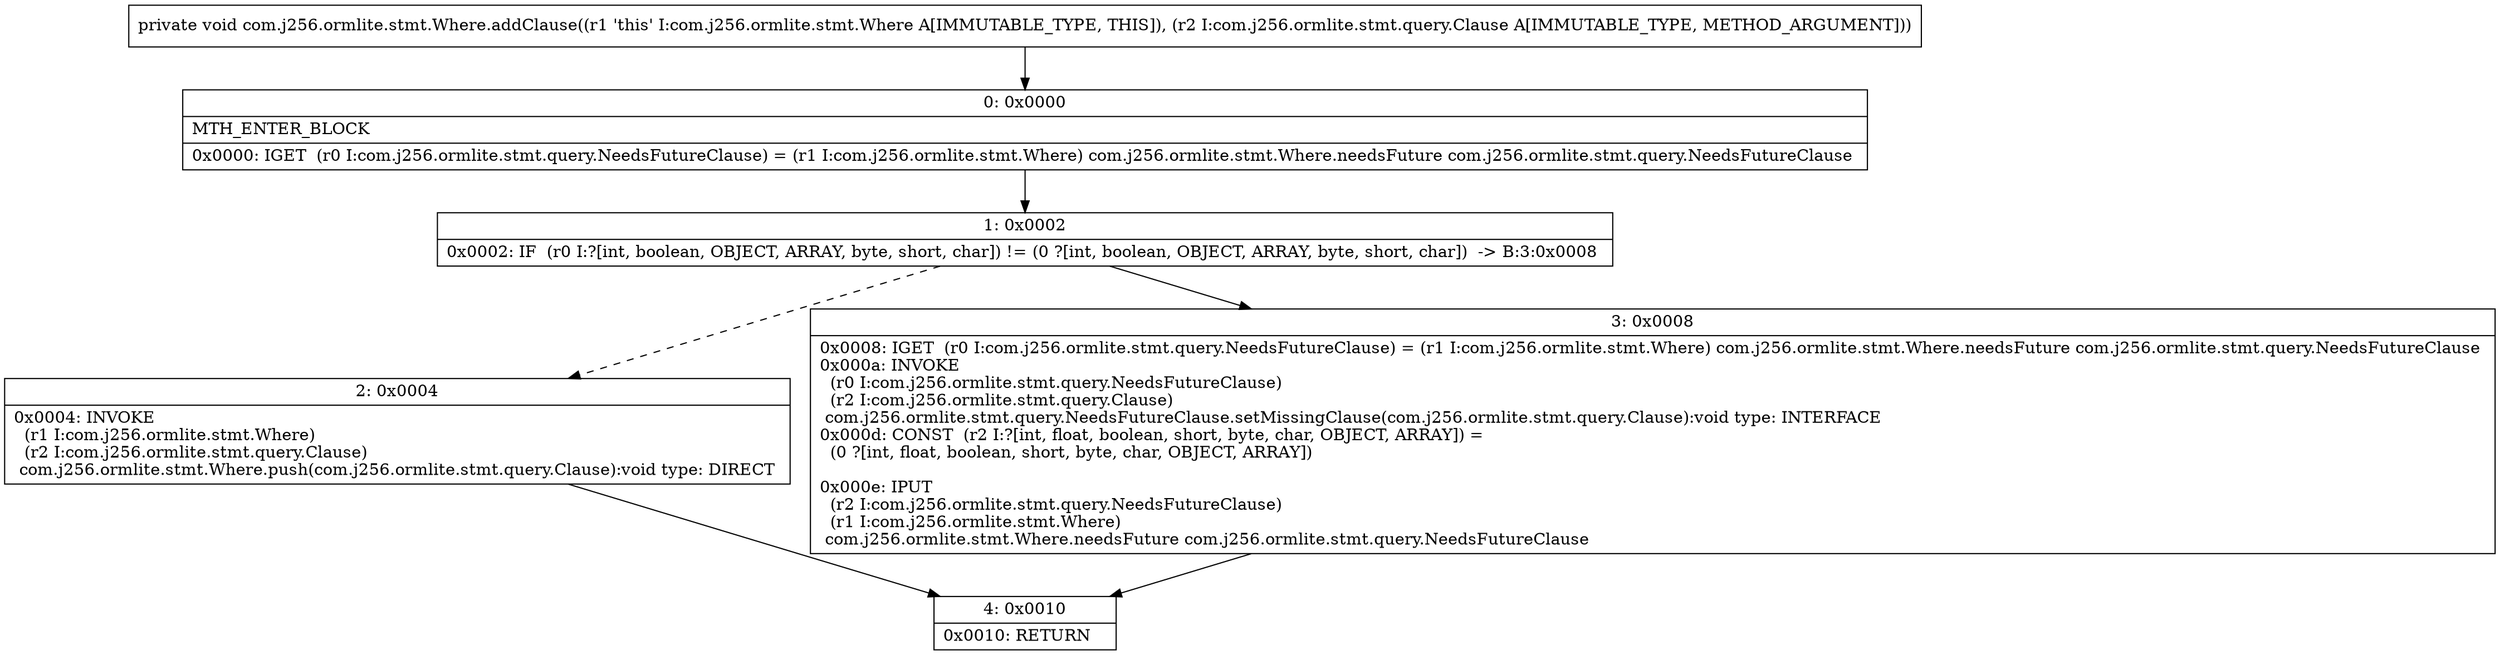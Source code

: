 digraph "CFG forcom.j256.ormlite.stmt.Where.addClause(Lcom\/j256\/ormlite\/stmt\/query\/Clause;)V" {
Node_0 [shape=record,label="{0\:\ 0x0000|MTH_ENTER_BLOCK\l|0x0000: IGET  (r0 I:com.j256.ormlite.stmt.query.NeedsFutureClause) = (r1 I:com.j256.ormlite.stmt.Where) com.j256.ormlite.stmt.Where.needsFuture com.j256.ormlite.stmt.query.NeedsFutureClause \l}"];
Node_1 [shape=record,label="{1\:\ 0x0002|0x0002: IF  (r0 I:?[int, boolean, OBJECT, ARRAY, byte, short, char]) != (0 ?[int, boolean, OBJECT, ARRAY, byte, short, char])  \-\> B:3:0x0008 \l}"];
Node_2 [shape=record,label="{2\:\ 0x0004|0x0004: INVOKE  \l  (r1 I:com.j256.ormlite.stmt.Where)\l  (r2 I:com.j256.ormlite.stmt.query.Clause)\l com.j256.ormlite.stmt.Where.push(com.j256.ormlite.stmt.query.Clause):void type: DIRECT \l}"];
Node_3 [shape=record,label="{3\:\ 0x0008|0x0008: IGET  (r0 I:com.j256.ormlite.stmt.query.NeedsFutureClause) = (r1 I:com.j256.ormlite.stmt.Where) com.j256.ormlite.stmt.Where.needsFuture com.j256.ormlite.stmt.query.NeedsFutureClause \l0x000a: INVOKE  \l  (r0 I:com.j256.ormlite.stmt.query.NeedsFutureClause)\l  (r2 I:com.j256.ormlite.stmt.query.Clause)\l com.j256.ormlite.stmt.query.NeedsFutureClause.setMissingClause(com.j256.ormlite.stmt.query.Clause):void type: INTERFACE \l0x000d: CONST  (r2 I:?[int, float, boolean, short, byte, char, OBJECT, ARRAY]) = \l  (0 ?[int, float, boolean, short, byte, char, OBJECT, ARRAY])\l \l0x000e: IPUT  \l  (r2 I:com.j256.ormlite.stmt.query.NeedsFutureClause)\l  (r1 I:com.j256.ormlite.stmt.Where)\l com.j256.ormlite.stmt.Where.needsFuture com.j256.ormlite.stmt.query.NeedsFutureClause \l}"];
Node_4 [shape=record,label="{4\:\ 0x0010|0x0010: RETURN   \l}"];
MethodNode[shape=record,label="{private void com.j256.ormlite.stmt.Where.addClause((r1 'this' I:com.j256.ormlite.stmt.Where A[IMMUTABLE_TYPE, THIS]), (r2 I:com.j256.ormlite.stmt.query.Clause A[IMMUTABLE_TYPE, METHOD_ARGUMENT])) }"];
MethodNode -> Node_0;
Node_0 -> Node_1;
Node_1 -> Node_2[style=dashed];
Node_1 -> Node_3;
Node_2 -> Node_4;
Node_3 -> Node_4;
}

